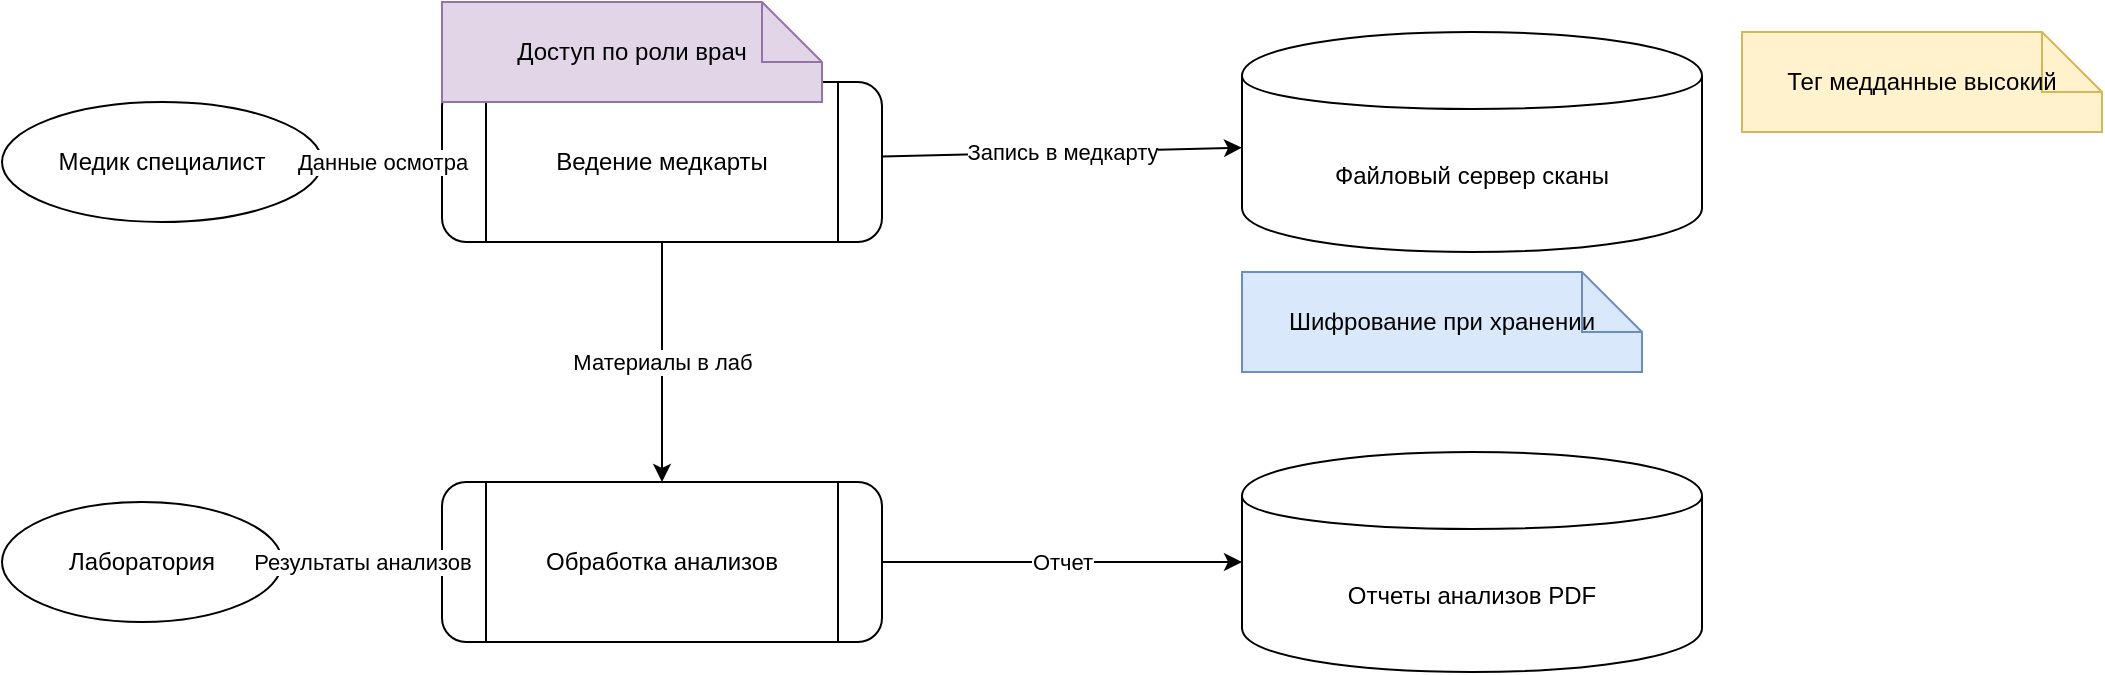 <mxfile version="28.0.4">
  <diagram id="d3" name="Медкарта и анализы">
    <mxGraphModel dx="3266" dy="1201" grid="1" gridSize="10" guides="1" tooltips="1" connect="1" arrows="1" fold="1" page="1" pageScale="1" pageWidth="1200" pageHeight="800" math="0" shadow="0">
      <root>
        <mxCell id="0" />
        <mxCell id="1" parent="0" />
        <mxCell id="doc" value="Медик специалист" style="shape=ellipse;whiteSpace=wrap;html=1;" parent="1" vertex="1">
          <mxGeometry x="-100" y="125" width="160" height="60" as="geometry" />
        </mxCell>
        <mxCell id="lab" value="Лаборатория" style="shape=ellipse;whiteSpace=wrap;html=1;" parent="1" vertex="1">
          <mxGeometry x="-100" y="325" width="140" height="60" as="geometry" />
        </mxCell>
        <mxCell id="p1" value="Ведение медкарты" style="shape=process;rounded=1;whiteSpace=wrap;html=1;" parent="1" vertex="1">
          <mxGeometry x="120" y="115" width="220" height="80" as="geometry" />
        </mxCell>
        <mxCell id="p2" value="Обработка анализов" style="shape=process;rounded=1;whiteSpace=wrap;html=1;" parent="1" vertex="1">
          <mxGeometry x="120" y="315" width="220" height="80" as="geometry" />
        </mxCell>
        <mxCell id="fs" value="Файловый сервер сканы" style="shape=cylinder;whiteSpace=wrap;html=1;boundedLbl=1;" parent="1" vertex="1">
          <mxGeometry x="520" y="90" width="230" height="110" as="geometry" />
        </mxCell>
        <mxCell id="pdf" value="Отчеты анализов PDF" style="shape=cylinder;whiteSpace=wrap;html=1;boundedLbl=1;" parent="1" vertex="1">
          <mxGeometry x="520" y="300" width="230" height="110" as="geometry" />
        </mxCell>
        <mxCell id="me1" value="Данные осмотра" style="endArrow=classic;html=1;" parent="1" source="doc" target="p1" edge="1">
          <mxGeometry relative="1" as="geometry" />
        </mxCell>
        <mxCell id="me2" value="Запись в медкарту" style="endArrow=classic;html=1;" parent="1" source="p1" target="fs" edge="1">
          <mxGeometry relative="1" as="geometry" />
        </mxCell>
        <mxCell id="me3" value="Материалы в лаб" style="endArrow=classic;html=1;" parent="1" source="p1" target="p2" edge="1">
          <mxGeometry relative="1" as="geometry" />
        </mxCell>
        <mxCell id="me4" value="Результаты анализов" style="endArrow=classic;html=1;" parent="1" source="lab" target="p2" edge="1">
          <mxGeometry relative="1" as="geometry" />
        </mxCell>
        <mxCell id="me5" value="Отчет" style="endArrow=classic;html=1;" parent="1" source="p2" target="pdf" edge="1">
          <mxGeometry relative="1" as="geometry" />
        </mxCell>
        <mxCell id="tag3" value="Тег медданные высокий" style="shape=note;whiteSpace=wrap;html=1;fillColor=#fff2cc;strokeColor=#d6b656;" parent="1" vertex="1">
          <mxGeometry x="770" y="90" width="180" height="50" as="geometry" />
        </mxCell>
        <mxCell id="ctrl6" value="Шифрование при хранении" style="shape=note;whiteSpace=wrap;html=1;fillColor=#dae8fc;strokeColor=#6c8ebf;" parent="1" vertex="1">
          <mxGeometry x="520" y="210" width="200" height="50" as="geometry" />
        </mxCell>
        <mxCell id="ctrl7" value="Доступ по роли врач" style="shape=note;whiteSpace=wrap;html=1;fillColor=#e1d5e7;strokeColor=#9673a6;" parent="1" vertex="1">
          <mxGeometry x="120" y="75" width="190" height="50" as="geometry" />
        </mxCell>
      </root>
    </mxGraphModel>
  </diagram>
</mxfile>
